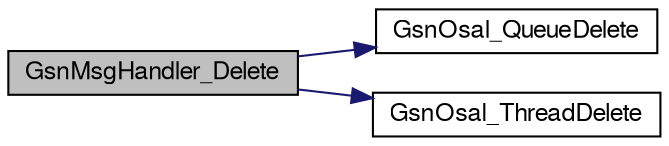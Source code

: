 digraph G
{
  edge [fontname="FreeSans",fontsize="12",labelfontname="FreeSans",labelfontsize="12"];
  node [fontname="FreeSans",fontsize="12",shape=record];
  rankdir=LR;
  Node1 [label="GsnMsgHandler_Delete",height=0.2,width=0.4,color="black", fillcolor="grey75", style="filled" fontcolor="black"];
  Node1 -> Node2 [color="midnightblue",fontsize="12",style="solid",fontname="FreeSans"];
  Node2 [label="GsnOsal_QueueDelete",height=0.2,width=0.4,color="black", fillcolor="white", style="filled",URL="$a00650.html#ga52ee4c5716ea5f675b1b11b79dd2c130",tooltip="Queue Delete. This function is used to delete the mailbox."];
  Node1 -> Node3 [color="midnightblue",fontsize="12",style="solid",fontname="FreeSans"];
  Node3 [label="GsnOsal_ThreadDelete",height=0.2,width=0.4,color="black", fillcolor="white", style="filled",URL="$a00650.html#ga5a127d54a6f2daed4353bea344e40ee5",tooltip="Thread delete. This function is used to delete the THREAD."];
}
